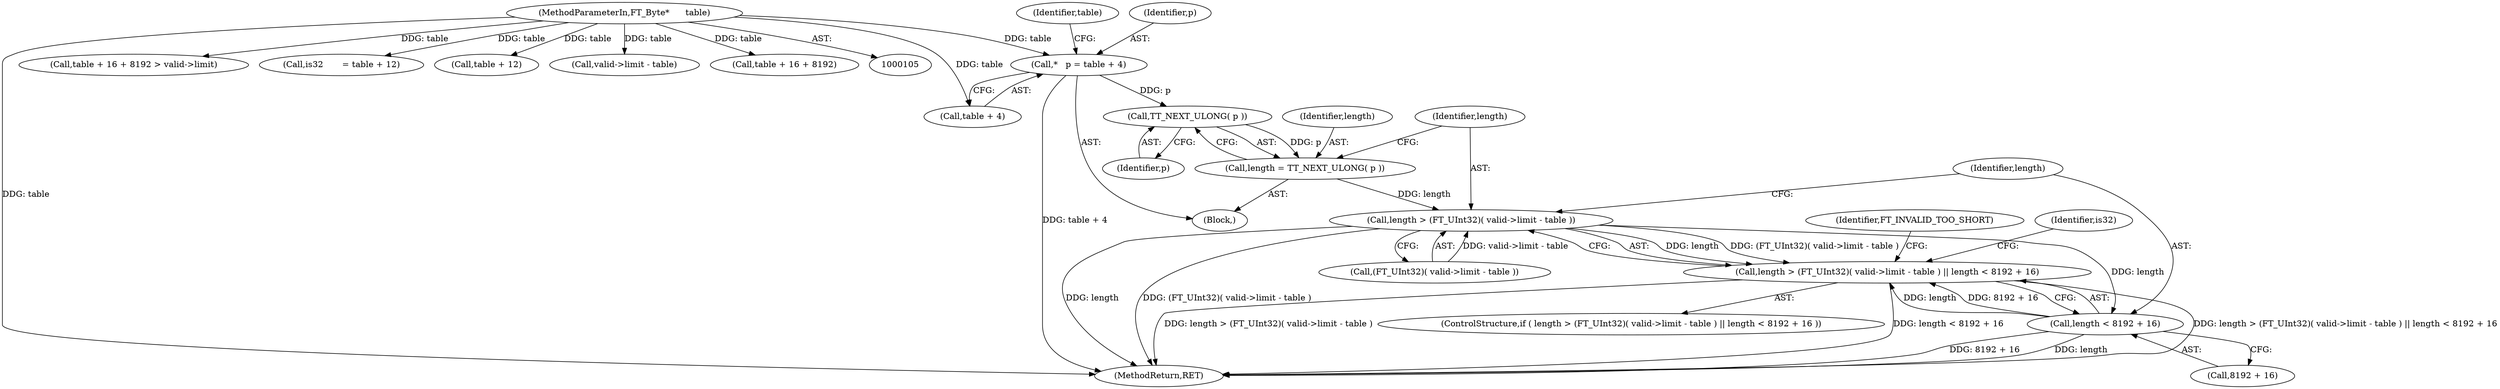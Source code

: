 digraph "0_savannah_602040b1112c9f94d68e200be59ea7ac3d104565@pointer" {
"1000110" [label="(Call,*   p = table + 4)"];
"1000106" [label="(MethodParameterIn,FT_Byte*      table)"];
"1000131" [label="(Call,TT_NEXT_ULONG( p ))"];
"1000129" [label="(Call,length = TT_NEXT_ULONG( p ))"];
"1000135" [label="(Call,length > (FT_UInt32)( valid->limit - table ))"];
"1000134" [label="(Call,length > (FT_UInt32)( valid->limit - table ) || length < 8192 + 16)"];
"1000144" [label="(Call,length < 8192 + 16)"];
"1000108" [label="(Block,)"];
"1000112" [label="(Call,table + 4)"];
"1000131" [label="(Call,TT_NEXT_ULONG( p ))"];
"1000335" [label="(MethodReturn,RET)"];
"1000129" [label="(Call,length = TT_NEXT_ULONG( p ))"];
"1000149" [label="(Identifier,FT_INVALID_TOO_SHORT)"];
"1000110" [label="(Call,*   p = table + 4)"];
"1000106" [label="(MethodParameterIn,FT_Byte*      table)"];
"1000134" [label="(Call,length > (FT_UInt32)( valid->limit - table ) || length < 8192 + 16)"];
"1000119" [label="(Call,table + 16 + 8192 > valid->limit)"];
"1000151" [label="(Identifier,is32)"];
"1000130" [label="(Identifier,length)"];
"1000150" [label="(Call,is32       = table + 12)"];
"1000133" [label="(ControlStructure,if ( length > (FT_UInt32)( valid->limit - table ) || length < 8192 + 16 ))"];
"1000135" [label="(Call,length > (FT_UInt32)( valid->limit - table ))"];
"1000145" [label="(Identifier,length)"];
"1000152" [label="(Call,table + 12)"];
"1000111" [label="(Identifier,p)"];
"1000144" [label="(Call,length < 8192 + 16)"];
"1000139" [label="(Call,valid->limit - table)"];
"1000121" [label="(Identifier,table)"];
"1000132" [label="(Identifier,p)"];
"1000146" [label="(Call,8192 + 16)"];
"1000137" [label="(Call,(FT_UInt32)( valid->limit - table ))"];
"1000136" [label="(Identifier,length)"];
"1000120" [label="(Call,table + 16 + 8192)"];
"1000110" -> "1000108"  [label="AST: "];
"1000110" -> "1000112"  [label="CFG: "];
"1000111" -> "1000110"  [label="AST: "];
"1000112" -> "1000110"  [label="AST: "];
"1000121" -> "1000110"  [label="CFG: "];
"1000110" -> "1000335"  [label="DDG: table + 4"];
"1000106" -> "1000110"  [label="DDG: table"];
"1000110" -> "1000131"  [label="DDG: p"];
"1000106" -> "1000105"  [label="AST: "];
"1000106" -> "1000335"  [label="DDG: table"];
"1000106" -> "1000112"  [label="DDG: table"];
"1000106" -> "1000119"  [label="DDG: table"];
"1000106" -> "1000120"  [label="DDG: table"];
"1000106" -> "1000139"  [label="DDG: table"];
"1000106" -> "1000150"  [label="DDG: table"];
"1000106" -> "1000152"  [label="DDG: table"];
"1000131" -> "1000129"  [label="AST: "];
"1000131" -> "1000132"  [label="CFG: "];
"1000132" -> "1000131"  [label="AST: "];
"1000129" -> "1000131"  [label="CFG: "];
"1000131" -> "1000129"  [label="DDG: p"];
"1000129" -> "1000108"  [label="AST: "];
"1000130" -> "1000129"  [label="AST: "];
"1000136" -> "1000129"  [label="CFG: "];
"1000129" -> "1000135"  [label="DDG: length"];
"1000135" -> "1000134"  [label="AST: "];
"1000135" -> "1000137"  [label="CFG: "];
"1000136" -> "1000135"  [label="AST: "];
"1000137" -> "1000135"  [label="AST: "];
"1000145" -> "1000135"  [label="CFG: "];
"1000134" -> "1000135"  [label="CFG: "];
"1000135" -> "1000335"  [label="DDG: length"];
"1000135" -> "1000335"  [label="DDG: (FT_UInt32)( valid->limit - table )"];
"1000135" -> "1000134"  [label="DDG: length"];
"1000135" -> "1000134"  [label="DDG: (FT_UInt32)( valid->limit - table )"];
"1000137" -> "1000135"  [label="DDG: valid->limit - table"];
"1000135" -> "1000144"  [label="DDG: length"];
"1000134" -> "1000133"  [label="AST: "];
"1000134" -> "1000144"  [label="CFG: "];
"1000144" -> "1000134"  [label="AST: "];
"1000149" -> "1000134"  [label="CFG: "];
"1000151" -> "1000134"  [label="CFG: "];
"1000134" -> "1000335"  [label="DDG: length < 8192 + 16"];
"1000134" -> "1000335"  [label="DDG: length > (FT_UInt32)( valid->limit - table ) || length < 8192 + 16"];
"1000134" -> "1000335"  [label="DDG: length > (FT_UInt32)( valid->limit - table )"];
"1000144" -> "1000134"  [label="DDG: length"];
"1000144" -> "1000134"  [label="DDG: 8192 + 16"];
"1000144" -> "1000146"  [label="CFG: "];
"1000145" -> "1000144"  [label="AST: "];
"1000146" -> "1000144"  [label="AST: "];
"1000144" -> "1000335"  [label="DDG: length"];
"1000144" -> "1000335"  [label="DDG: 8192 + 16"];
}
